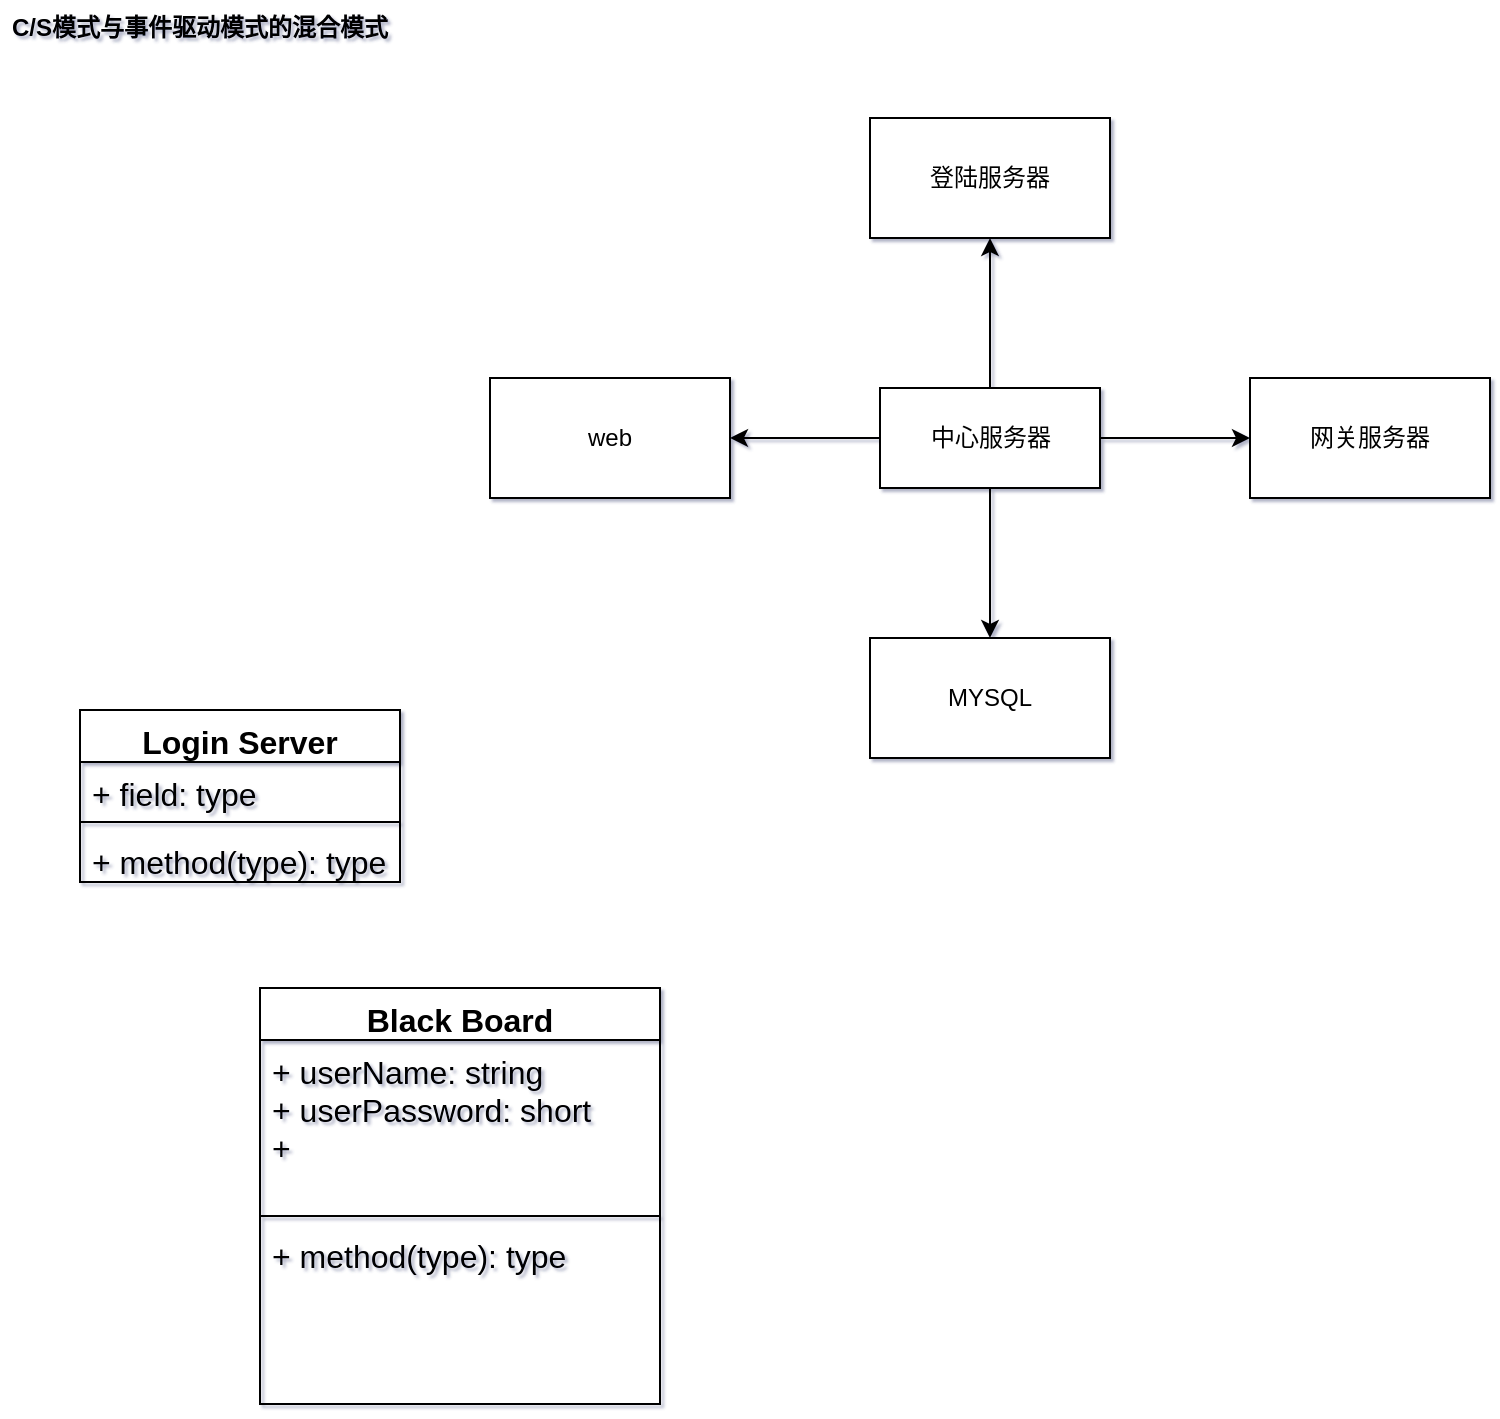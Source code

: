 <mxfile version="20.2.3" type="github">
  <diagram id="C5RBs43oDa-KdzZeNtuy" name="Page-1">
    <mxGraphModel dx="847" dy="592" grid="1" gridSize="10" guides="1" tooltips="1" connect="1" arrows="1" fold="1" page="1" pageScale="1" pageWidth="827" pageHeight="1169" background="none" math="0" shadow="1">
      <root>
        <object label="" id="WIyWlLk6GJQsqaUBKTNV-0">
          <mxCell />
        </object>
        <mxCell id="WIyWlLk6GJQsqaUBKTNV-1" parent="WIyWlLk6GJQsqaUBKTNV-0" />
        <mxCell id="xjSaYxMaS2mXjtO1ptYd-2" value="C/S模式与事件驱动模式的混合模式" style="text;align=center;fontStyle=1;verticalAlign=middle;spacingLeft=3;spacingRight=3;strokeColor=none;rotatable=0;points=[[0,0.5],[1,0.5]];portConstraint=eastwest;fillColor=none;rounded=0;" parent="WIyWlLk6GJQsqaUBKTNV-1" vertex="1">
          <mxGeometry y="6" width="200" height="26" as="geometry" />
        </mxCell>
        <mxCell id="xjSaYxMaS2mXjtO1ptYd-7" value="Login Server" style="swimlane;fontStyle=1;align=center;verticalAlign=top;childLayout=stackLayout;horizontal=1;startSize=26;horizontalStack=0;resizeParent=1;resizeParentMax=0;resizeLast=0;collapsible=1;marginBottom=0;fontSize=16;" parent="WIyWlLk6GJQsqaUBKTNV-1" vertex="1">
          <mxGeometry x="40" y="361" width="160" height="86" as="geometry" />
        </mxCell>
        <mxCell id="xjSaYxMaS2mXjtO1ptYd-8" value="+ field: type" style="text;strokeColor=none;fillColor=none;align=left;verticalAlign=top;spacingLeft=4;spacingRight=4;overflow=hidden;rotatable=0;points=[[0,0.5],[1,0.5]];portConstraint=eastwest;fontSize=16;" parent="xjSaYxMaS2mXjtO1ptYd-7" vertex="1">
          <mxGeometry y="26" width="160" height="26" as="geometry" />
        </mxCell>
        <mxCell id="xjSaYxMaS2mXjtO1ptYd-9" value="" style="line;strokeWidth=1;fillColor=none;align=left;verticalAlign=middle;spacingTop=-1;spacingLeft=3;spacingRight=3;rotatable=0;labelPosition=right;points=[];portConstraint=eastwest;fontSize=16;" parent="xjSaYxMaS2mXjtO1ptYd-7" vertex="1">
          <mxGeometry y="52" width="160" height="8" as="geometry" />
        </mxCell>
        <mxCell id="xjSaYxMaS2mXjtO1ptYd-10" value="+ method(type): type" style="text;strokeColor=none;fillColor=none;align=left;verticalAlign=top;spacingLeft=4;spacingRight=4;overflow=hidden;rotatable=0;points=[[0,0.5],[1,0.5]];portConstraint=eastwest;fontSize=16;" parent="xjSaYxMaS2mXjtO1ptYd-7" vertex="1">
          <mxGeometry y="60" width="160" height="26" as="geometry" />
        </mxCell>
        <mxCell id="xjSaYxMaS2mXjtO1ptYd-11" value="Black Board" style="swimlane;fontStyle=1;align=center;verticalAlign=top;childLayout=stackLayout;horizontal=1;startSize=26;horizontalStack=0;resizeParent=1;resizeParentMax=0;resizeLast=0;collapsible=1;marginBottom=0;fontSize=16;fillColor=default;" parent="WIyWlLk6GJQsqaUBKTNV-1" vertex="1">
          <mxGeometry x="130" y="500" width="200" height="208" as="geometry" />
        </mxCell>
        <mxCell id="xjSaYxMaS2mXjtO1ptYd-12" value="+ userName: string&#xa;+ userPassword: short&#xa;+ " style="text;strokeColor=none;fillColor=none;align=left;verticalAlign=top;spacingLeft=4;spacingRight=4;overflow=hidden;rotatable=0;points=[[0,0.5],[1,0.5]];portConstraint=eastwest;fontSize=16;" parent="xjSaYxMaS2mXjtO1ptYd-11" vertex="1">
          <mxGeometry y="26" width="200" height="84" as="geometry" />
        </mxCell>
        <mxCell id="xjSaYxMaS2mXjtO1ptYd-13" value="" style="line;strokeWidth=1;fillColor=none;align=left;verticalAlign=middle;spacingTop=-1;spacingLeft=3;spacingRight=3;rotatable=0;labelPosition=right;points=[];portConstraint=eastwest;fontSize=16;" parent="xjSaYxMaS2mXjtO1ptYd-11" vertex="1">
          <mxGeometry y="110" width="200" height="8" as="geometry" />
        </mxCell>
        <mxCell id="xjSaYxMaS2mXjtO1ptYd-14" value="+ method(type): type" style="text;strokeColor=none;fillColor=none;align=left;verticalAlign=top;spacingLeft=4;spacingRight=4;overflow=hidden;rotatable=0;points=[[0,0.5],[1,0.5]];portConstraint=eastwest;fontSize=16;" parent="xjSaYxMaS2mXjtO1ptYd-11" vertex="1">
          <mxGeometry y="118" width="200" height="90" as="geometry" />
        </mxCell>
        <mxCell id="fgThjgSY58HNE4KA5ty_-2" value="" style="edgeStyle=orthogonalEdgeStyle;rounded=0;orthogonalLoop=1;jettySize=auto;html=1;" edge="1" parent="WIyWlLk6GJQsqaUBKTNV-1" source="fgThjgSY58HNE4KA5ty_-0" target="fgThjgSY58HNE4KA5ty_-1">
          <mxGeometry relative="1" as="geometry" />
        </mxCell>
        <mxCell id="fgThjgSY58HNE4KA5ty_-4" value="" style="edgeStyle=orthogonalEdgeStyle;rounded=0;orthogonalLoop=1;jettySize=auto;html=1;" edge="1" parent="WIyWlLk6GJQsqaUBKTNV-1" source="fgThjgSY58HNE4KA5ty_-0" target="fgThjgSY58HNE4KA5ty_-3">
          <mxGeometry relative="1" as="geometry" />
        </mxCell>
        <mxCell id="fgThjgSY58HNE4KA5ty_-8" value="" style="edgeStyle=orthogonalEdgeStyle;rounded=0;orthogonalLoop=1;jettySize=auto;html=1;" edge="1" parent="WIyWlLk6GJQsqaUBKTNV-1" source="fgThjgSY58HNE4KA5ty_-0" target="fgThjgSY58HNE4KA5ty_-7">
          <mxGeometry relative="1" as="geometry" />
        </mxCell>
        <mxCell id="fgThjgSY58HNE4KA5ty_-10" value="" style="edgeStyle=orthogonalEdgeStyle;rounded=0;orthogonalLoop=1;jettySize=auto;html=1;" edge="1" parent="WIyWlLk6GJQsqaUBKTNV-1" source="fgThjgSY58HNE4KA5ty_-0" target="fgThjgSY58HNE4KA5ty_-9">
          <mxGeometry relative="1" as="geometry" />
        </mxCell>
        <mxCell id="fgThjgSY58HNE4KA5ty_-0" value="中心服务器" style="html=1;" vertex="1" parent="WIyWlLk6GJQsqaUBKTNV-1">
          <mxGeometry x="440" y="200" width="110" height="50" as="geometry" />
        </mxCell>
        <mxCell id="fgThjgSY58HNE4KA5ty_-1" value="登陆服务器" style="whiteSpace=wrap;html=1;" vertex="1" parent="WIyWlLk6GJQsqaUBKTNV-1">
          <mxGeometry x="435" y="65" width="120" height="60" as="geometry" />
        </mxCell>
        <mxCell id="fgThjgSY58HNE4KA5ty_-3" value="网关服务器" style="whiteSpace=wrap;html=1;" vertex="1" parent="WIyWlLk6GJQsqaUBKTNV-1">
          <mxGeometry x="625" y="195" width="120" height="60" as="geometry" />
        </mxCell>
        <mxCell id="fgThjgSY58HNE4KA5ty_-7" value="MYSQL" style="whiteSpace=wrap;html=1;" vertex="1" parent="WIyWlLk6GJQsqaUBKTNV-1">
          <mxGeometry x="435" y="325" width="120" height="60" as="geometry" />
        </mxCell>
        <mxCell id="fgThjgSY58HNE4KA5ty_-9" value="web" style="whiteSpace=wrap;html=1;" vertex="1" parent="WIyWlLk6GJQsqaUBKTNV-1">
          <mxGeometry x="245" y="195" width="120" height="60" as="geometry" />
        </mxCell>
      </root>
    </mxGraphModel>
  </diagram>
</mxfile>
